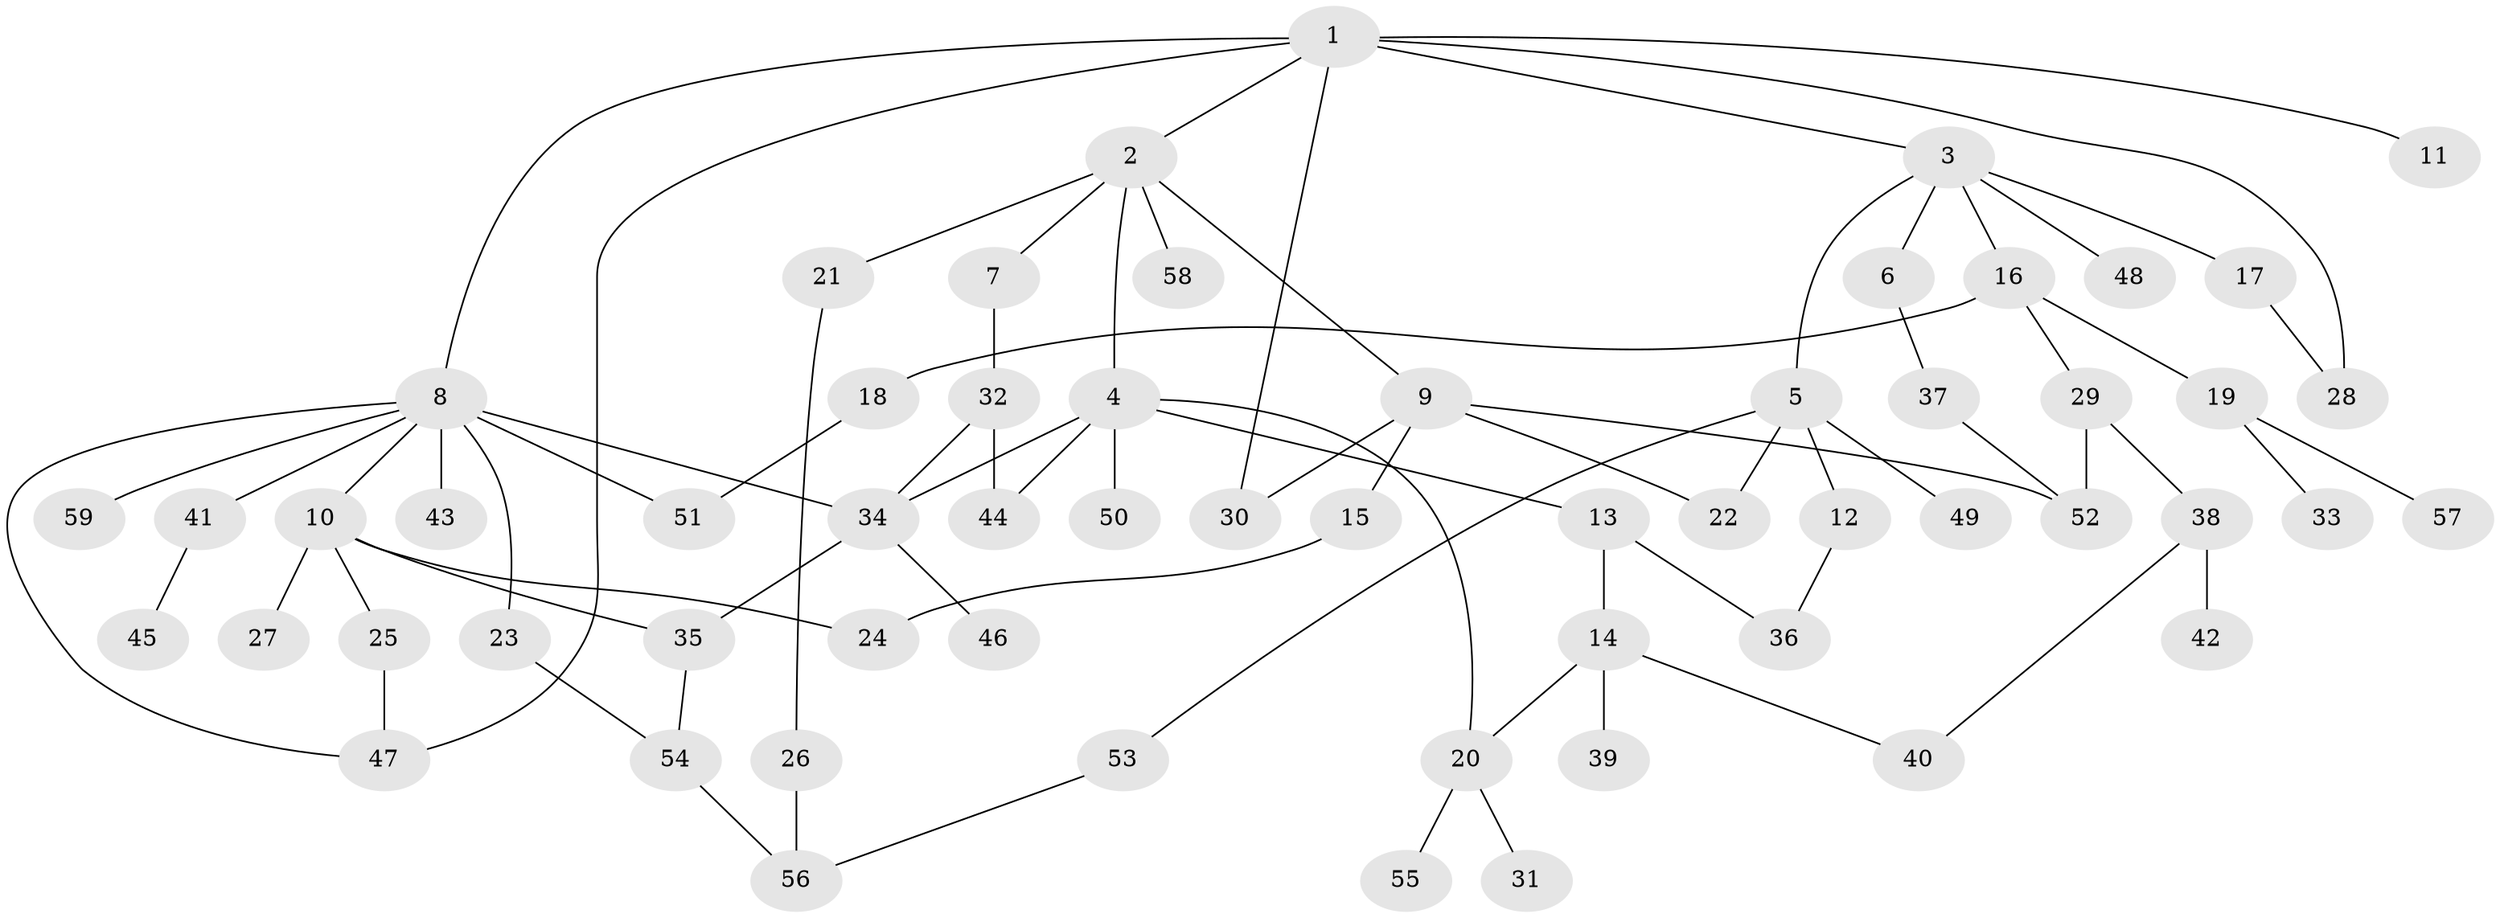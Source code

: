 // coarse degree distribution, {6: 0.05263157894736842, 8: 0.05263157894736842, 7: 0.02631578947368421, 5: 0.05263157894736842, 2: 0.2631578947368421, 3: 0.15789473684210525, 1: 0.2894736842105263, 4: 0.10526315789473684}
// Generated by graph-tools (version 1.1) at 2025/51/02/27/25 19:51:37]
// undirected, 59 vertices, 77 edges
graph export_dot {
graph [start="1"]
  node [color=gray90,style=filled];
  1;
  2;
  3;
  4;
  5;
  6;
  7;
  8;
  9;
  10;
  11;
  12;
  13;
  14;
  15;
  16;
  17;
  18;
  19;
  20;
  21;
  22;
  23;
  24;
  25;
  26;
  27;
  28;
  29;
  30;
  31;
  32;
  33;
  34;
  35;
  36;
  37;
  38;
  39;
  40;
  41;
  42;
  43;
  44;
  45;
  46;
  47;
  48;
  49;
  50;
  51;
  52;
  53;
  54;
  55;
  56;
  57;
  58;
  59;
  1 -- 2;
  1 -- 3;
  1 -- 8;
  1 -- 11;
  1 -- 30;
  1 -- 47;
  1 -- 28;
  2 -- 4;
  2 -- 7;
  2 -- 9;
  2 -- 21;
  2 -- 58;
  3 -- 5;
  3 -- 6;
  3 -- 16;
  3 -- 17;
  3 -- 48;
  4 -- 13;
  4 -- 50;
  4 -- 20;
  4 -- 44;
  4 -- 34;
  5 -- 12;
  5 -- 49;
  5 -- 53;
  5 -- 22;
  6 -- 37;
  7 -- 32;
  8 -- 10;
  8 -- 23;
  8 -- 34;
  8 -- 41;
  8 -- 43;
  8 -- 51;
  8 -- 59;
  8 -- 47;
  9 -- 15;
  9 -- 22;
  9 -- 30;
  9 -- 52;
  10 -- 24;
  10 -- 25;
  10 -- 27;
  10 -- 35;
  12 -- 36;
  13 -- 14;
  13 -- 36;
  14 -- 20;
  14 -- 39;
  14 -- 40;
  15 -- 24;
  16 -- 18;
  16 -- 19;
  16 -- 29;
  17 -- 28;
  18 -- 51;
  19 -- 33;
  19 -- 57;
  20 -- 31;
  20 -- 55;
  21 -- 26;
  23 -- 54;
  25 -- 47;
  26 -- 56;
  29 -- 38;
  29 -- 52;
  32 -- 44;
  32 -- 34;
  34 -- 46;
  34 -- 35;
  35 -- 54;
  37 -- 52;
  38 -- 40;
  38 -- 42;
  41 -- 45;
  53 -- 56;
  54 -- 56;
}
